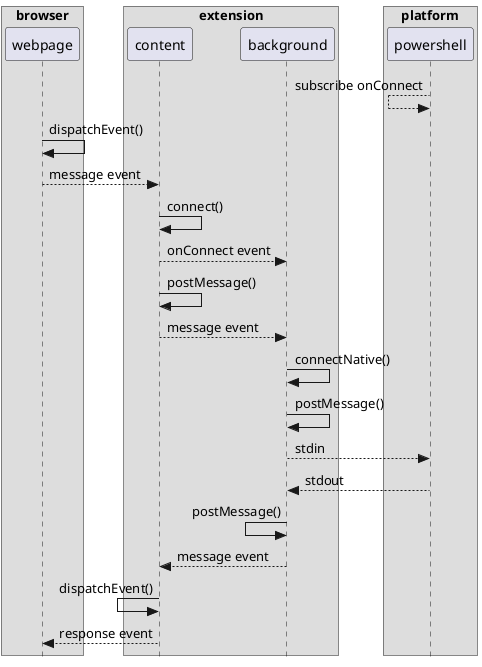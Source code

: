 @startuml communication

skinparam style strictuml
'skinparam monochrome reverse

box browser
    participant webpage as W
end box
box extension
    participant content as C
    participant background as B
end box
box platform
    participant powershell as P
end box

P <-- P: subscribe onConnect

W -> W: dispatchEvent()
W --> C: message event

C -> C: connect()
C --> B: onConnect event
C -> C: postMessage()
C --> B: message event

B -> B: connectNative()
B -> B: postMessage()
B --> P: stdin
B <-- P: stdout

B <- B: postMessage()
C <-- B: message event

C <- C: dispatchEvent()
W <-- C: response event

@enduml
